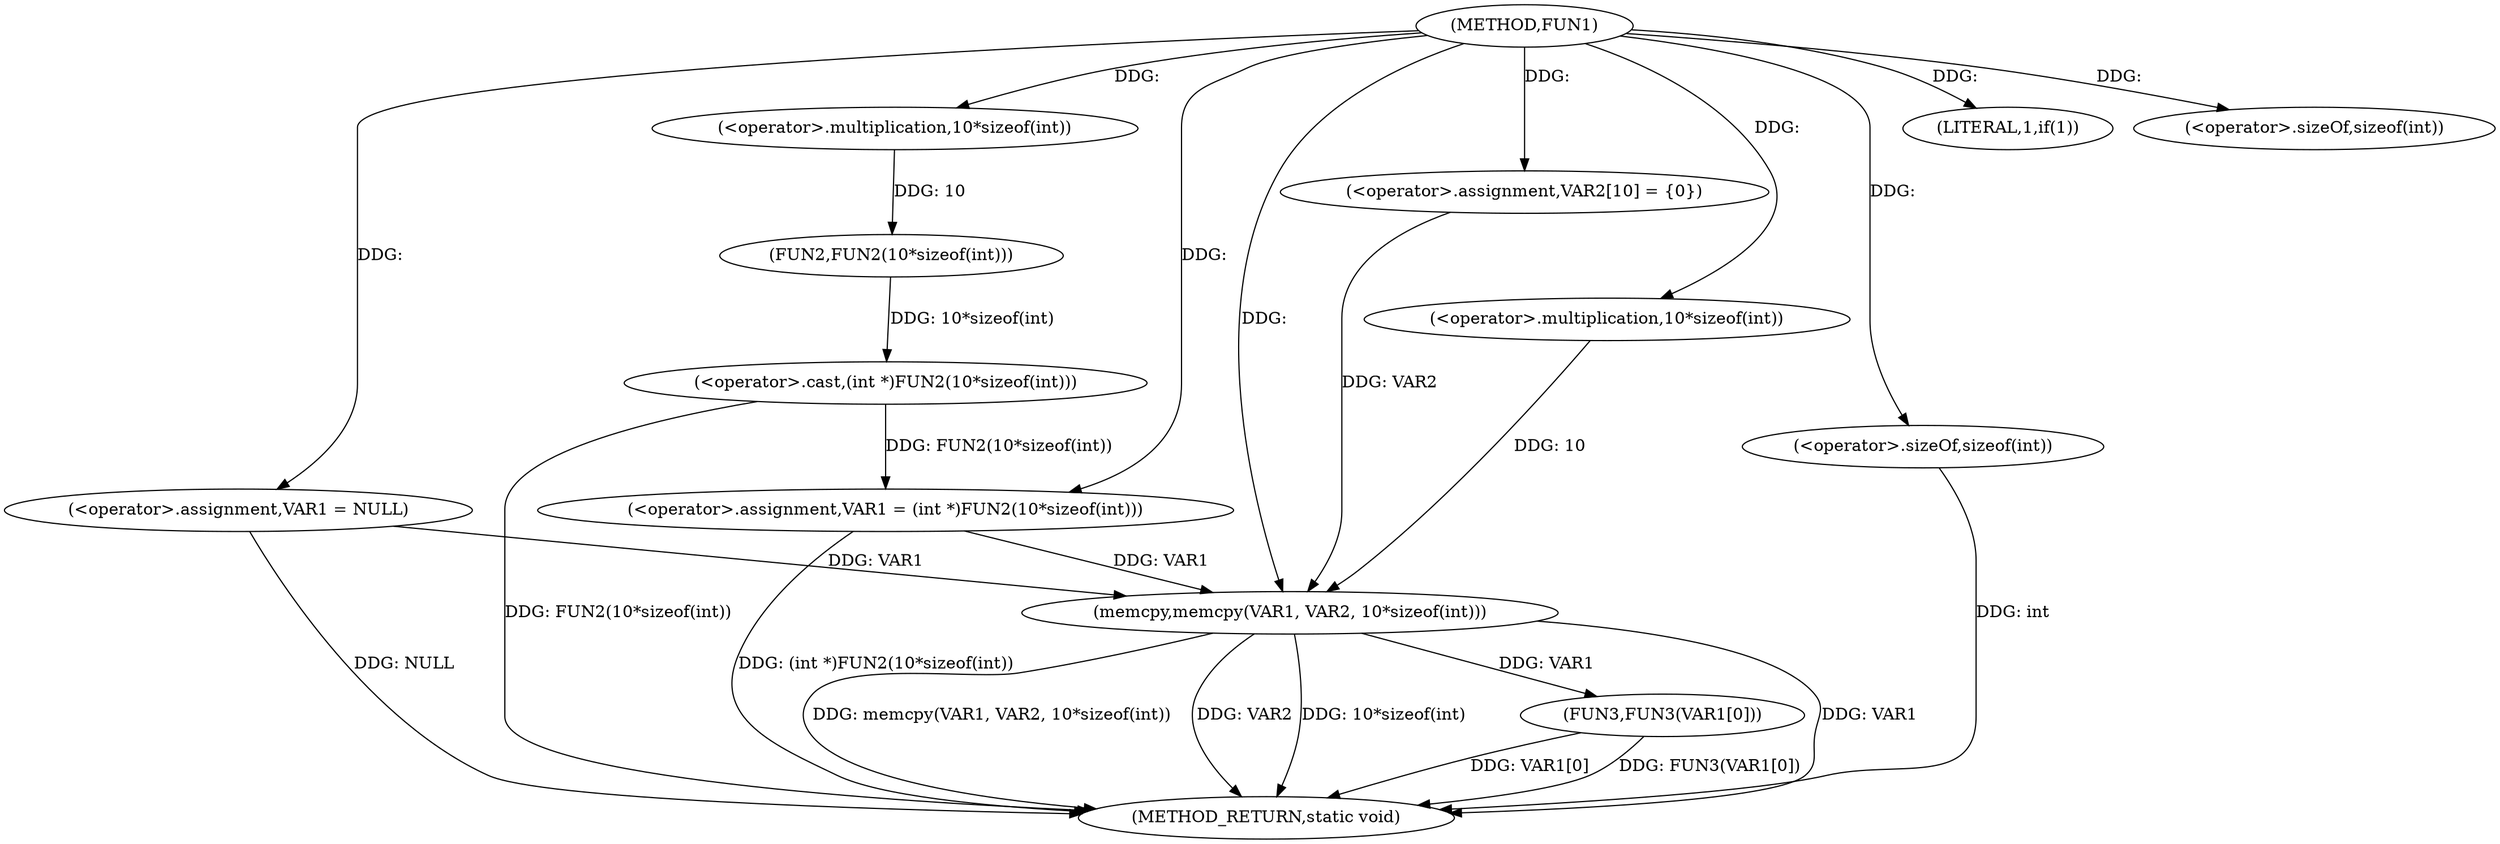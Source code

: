 digraph FUN1 {  
"1000100" [label = "(METHOD,FUN1)" ]
"1000133" [label = "(METHOD_RETURN,static void)" ]
"1000103" [label = "(<operator>.assignment,VAR1 = NULL)" ]
"1000107" [label = "(LITERAL,1,if(1))" ]
"1000109" [label = "(<operator>.assignment,VAR1 = (int *)FUN2(10*sizeof(int)))" ]
"1000111" [label = "(<operator>.cast,(int *)FUN2(10*sizeof(int)))" ]
"1000113" [label = "(FUN2,FUN2(10*sizeof(int)))" ]
"1000114" [label = "(<operator>.multiplication,10*sizeof(int))" ]
"1000116" [label = "(<operator>.sizeOf,sizeof(int))" ]
"1000120" [label = "(<operator>.assignment,VAR2[10] = {0})" ]
"1000122" [label = "(memcpy,memcpy(VAR1, VAR2, 10*sizeof(int)))" ]
"1000125" [label = "(<operator>.multiplication,10*sizeof(int))" ]
"1000127" [label = "(<operator>.sizeOf,sizeof(int))" ]
"1000129" [label = "(FUN3,FUN3(VAR1[0]))" ]
  "1000129" -> "1000133"  [ label = "DDG: VAR1[0]"] 
  "1000122" -> "1000133"  [ label = "DDG: 10*sizeof(int)"] 
  "1000103" -> "1000133"  [ label = "DDG: NULL"] 
  "1000122" -> "1000133"  [ label = "DDG: VAR1"] 
  "1000122" -> "1000133"  [ label = "DDG: memcpy(VAR1, VAR2, 10*sizeof(int))"] 
  "1000127" -> "1000133"  [ label = "DDG: int"] 
  "1000109" -> "1000133"  [ label = "DDG: (int *)FUN2(10*sizeof(int))"] 
  "1000122" -> "1000133"  [ label = "DDG: VAR2"] 
  "1000129" -> "1000133"  [ label = "DDG: FUN3(VAR1[0])"] 
  "1000111" -> "1000133"  [ label = "DDG: FUN2(10*sizeof(int))"] 
  "1000100" -> "1000103"  [ label = "DDG: "] 
  "1000100" -> "1000107"  [ label = "DDG: "] 
  "1000111" -> "1000109"  [ label = "DDG: FUN2(10*sizeof(int))"] 
  "1000100" -> "1000109"  [ label = "DDG: "] 
  "1000113" -> "1000111"  [ label = "DDG: 10*sizeof(int)"] 
  "1000114" -> "1000113"  [ label = "DDG: 10"] 
  "1000100" -> "1000114"  [ label = "DDG: "] 
  "1000100" -> "1000116"  [ label = "DDG: "] 
  "1000100" -> "1000120"  [ label = "DDG: "] 
  "1000103" -> "1000122"  [ label = "DDG: VAR1"] 
  "1000109" -> "1000122"  [ label = "DDG: VAR1"] 
  "1000100" -> "1000122"  [ label = "DDG: "] 
  "1000120" -> "1000122"  [ label = "DDG: VAR2"] 
  "1000125" -> "1000122"  [ label = "DDG: 10"] 
  "1000100" -> "1000125"  [ label = "DDG: "] 
  "1000100" -> "1000127"  [ label = "DDG: "] 
  "1000122" -> "1000129"  [ label = "DDG: VAR1"] 
}
